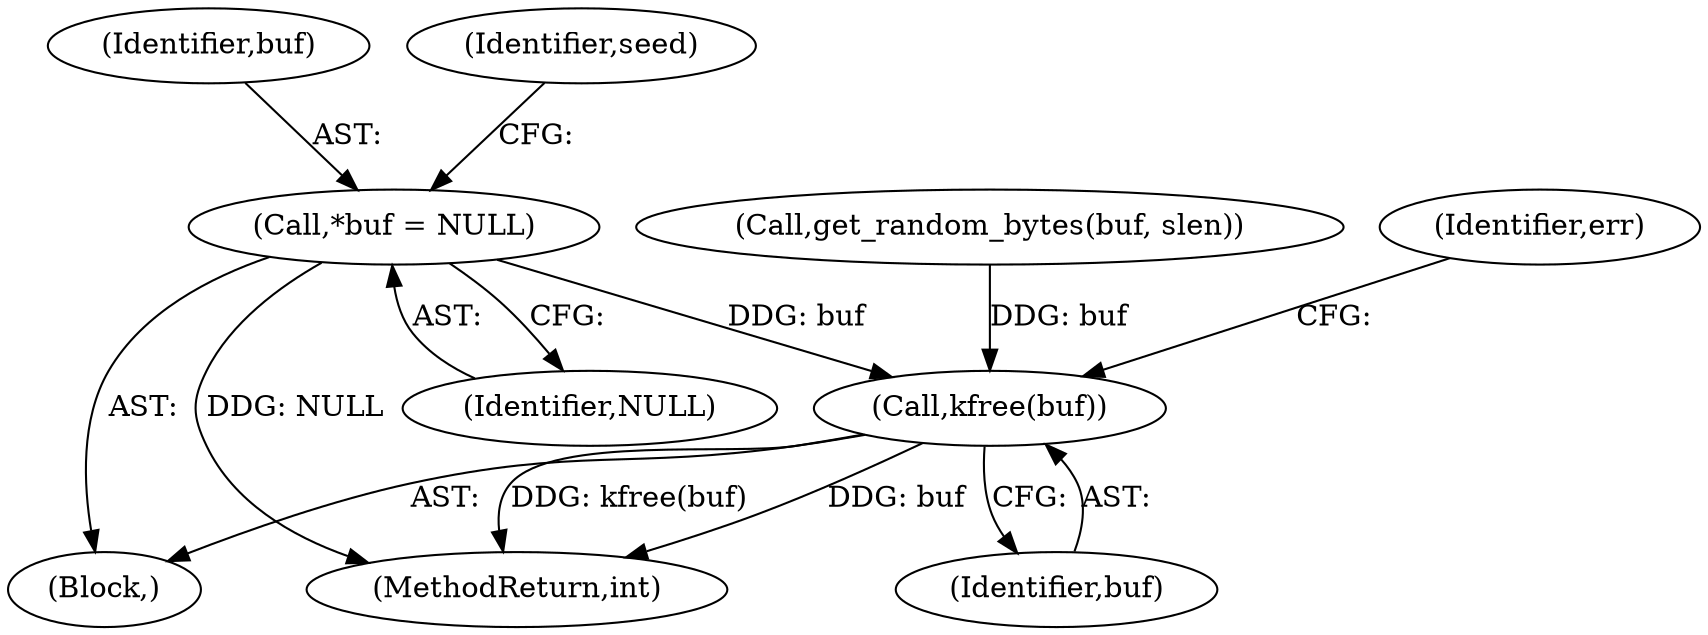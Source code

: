 digraph "0_linux_94f1bb15bed84ad6c893916b7e7b9db6f1d7eec6_1@pointer" {
"1000106" [label="(Call,*buf = NULL)"];
"1000139" [label="(Call,kfree(buf))"];
"1000108" [label="(Identifier,NULL)"];
"1000107" [label="(Identifier,buf)"];
"1000142" [label="(Identifier,err)"];
"1000127" [label="(Call,get_random_bytes(buf, slen))"];
"1000139" [label="(Call,kfree(buf))"];
"1000143" [label="(MethodReturn,int)"];
"1000113" [label="(Identifier,seed)"];
"1000104" [label="(Block,)"];
"1000106" [label="(Call,*buf = NULL)"];
"1000140" [label="(Identifier,buf)"];
"1000106" -> "1000104"  [label="AST: "];
"1000106" -> "1000108"  [label="CFG: "];
"1000107" -> "1000106"  [label="AST: "];
"1000108" -> "1000106"  [label="AST: "];
"1000113" -> "1000106"  [label="CFG: "];
"1000106" -> "1000143"  [label="DDG: NULL"];
"1000106" -> "1000139"  [label="DDG: buf"];
"1000139" -> "1000104"  [label="AST: "];
"1000139" -> "1000140"  [label="CFG: "];
"1000140" -> "1000139"  [label="AST: "];
"1000142" -> "1000139"  [label="CFG: "];
"1000139" -> "1000143"  [label="DDG: buf"];
"1000139" -> "1000143"  [label="DDG: kfree(buf)"];
"1000127" -> "1000139"  [label="DDG: buf"];
}
